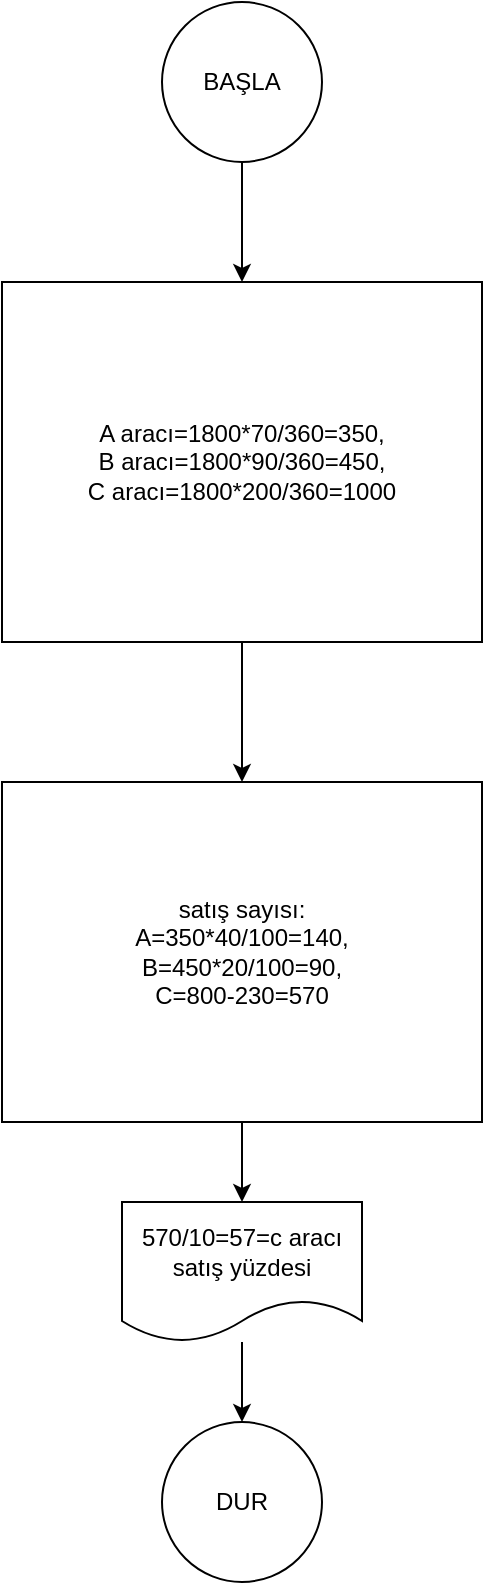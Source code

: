 <mxfile version="15.0.3" type="device"><diagram id="tyNgC9wn-IXpr1Dwib8Q" name="Page-1"><mxGraphModel dx="1248" dy="677" grid="1" gridSize="10" guides="1" tooltips="1" connect="1" arrows="1" fold="1" page="1" pageScale="1" pageWidth="827" pageHeight="1169" math="0" shadow="0"><root><mxCell id="0"/><mxCell id="1" parent="0"/><mxCell id="GmbNpe6d5nlhRjaU5Wvp-2" value="DUR" style="ellipse;whiteSpace=wrap;html=1;aspect=fixed;" vertex="1" parent="1"><mxGeometry x="370" y="740" width="80" height="80" as="geometry"/></mxCell><mxCell id="GmbNpe6d5nlhRjaU5Wvp-6" value="" style="edgeStyle=orthogonalEdgeStyle;rounded=0;orthogonalLoop=1;jettySize=auto;html=1;" edge="1" parent="1" source="GmbNpe6d5nlhRjaU5Wvp-3" target="GmbNpe6d5nlhRjaU5Wvp-5"><mxGeometry relative="1" as="geometry"/></mxCell><mxCell id="GmbNpe6d5nlhRjaU5Wvp-3" value="BAŞLA" style="ellipse;whiteSpace=wrap;html=1;aspect=fixed;" vertex="1" parent="1"><mxGeometry x="370" y="30" width="80" height="80" as="geometry"/></mxCell><mxCell id="GmbNpe6d5nlhRjaU5Wvp-9" value="" style="edgeStyle=orthogonalEdgeStyle;rounded=0;orthogonalLoop=1;jettySize=auto;html=1;" edge="1" parent="1" source="GmbNpe6d5nlhRjaU5Wvp-5" target="GmbNpe6d5nlhRjaU5Wvp-8"><mxGeometry relative="1" as="geometry"/></mxCell><mxCell id="GmbNpe6d5nlhRjaU5Wvp-5" value="A aracı=1800*70/360=350,&lt;br&gt;B aracı=1800*90/360=450,&lt;br&gt;C aracı=1800*200/360=1000" style="rounded=0;whiteSpace=wrap;html=1;" vertex="1" parent="1"><mxGeometry x="290" y="170" width="240" height="180" as="geometry"/></mxCell><mxCell id="GmbNpe6d5nlhRjaU5Wvp-11" value="" style="edgeStyle=orthogonalEdgeStyle;rounded=0;orthogonalLoop=1;jettySize=auto;html=1;" edge="1" parent="1" source="GmbNpe6d5nlhRjaU5Wvp-8" target="GmbNpe6d5nlhRjaU5Wvp-10"><mxGeometry relative="1" as="geometry"/></mxCell><mxCell id="GmbNpe6d5nlhRjaU5Wvp-8" value="satış sayısı:&lt;br&gt;A=350*40/100=140,&lt;br&gt;B=450*20/100=90,&lt;br&gt;C=800-230=570" style="rounded=0;whiteSpace=wrap;html=1;" vertex="1" parent="1"><mxGeometry x="290" y="420" width="240" height="170" as="geometry"/></mxCell><mxCell id="GmbNpe6d5nlhRjaU5Wvp-12" value="" style="edgeStyle=orthogonalEdgeStyle;rounded=0;orthogonalLoop=1;jettySize=auto;html=1;" edge="1" parent="1" source="GmbNpe6d5nlhRjaU5Wvp-10" target="GmbNpe6d5nlhRjaU5Wvp-2"><mxGeometry relative="1" as="geometry"/></mxCell><mxCell id="GmbNpe6d5nlhRjaU5Wvp-10" value="570/10=57=c aracı satış yüzdesi" style="shape=document;whiteSpace=wrap;html=1;boundedLbl=1;" vertex="1" parent="1"><mxGeometry x="350" y="630" width="120" height="70" as="geometry"/></mxCell></root></mxGraphModel></diagram></mxfile>